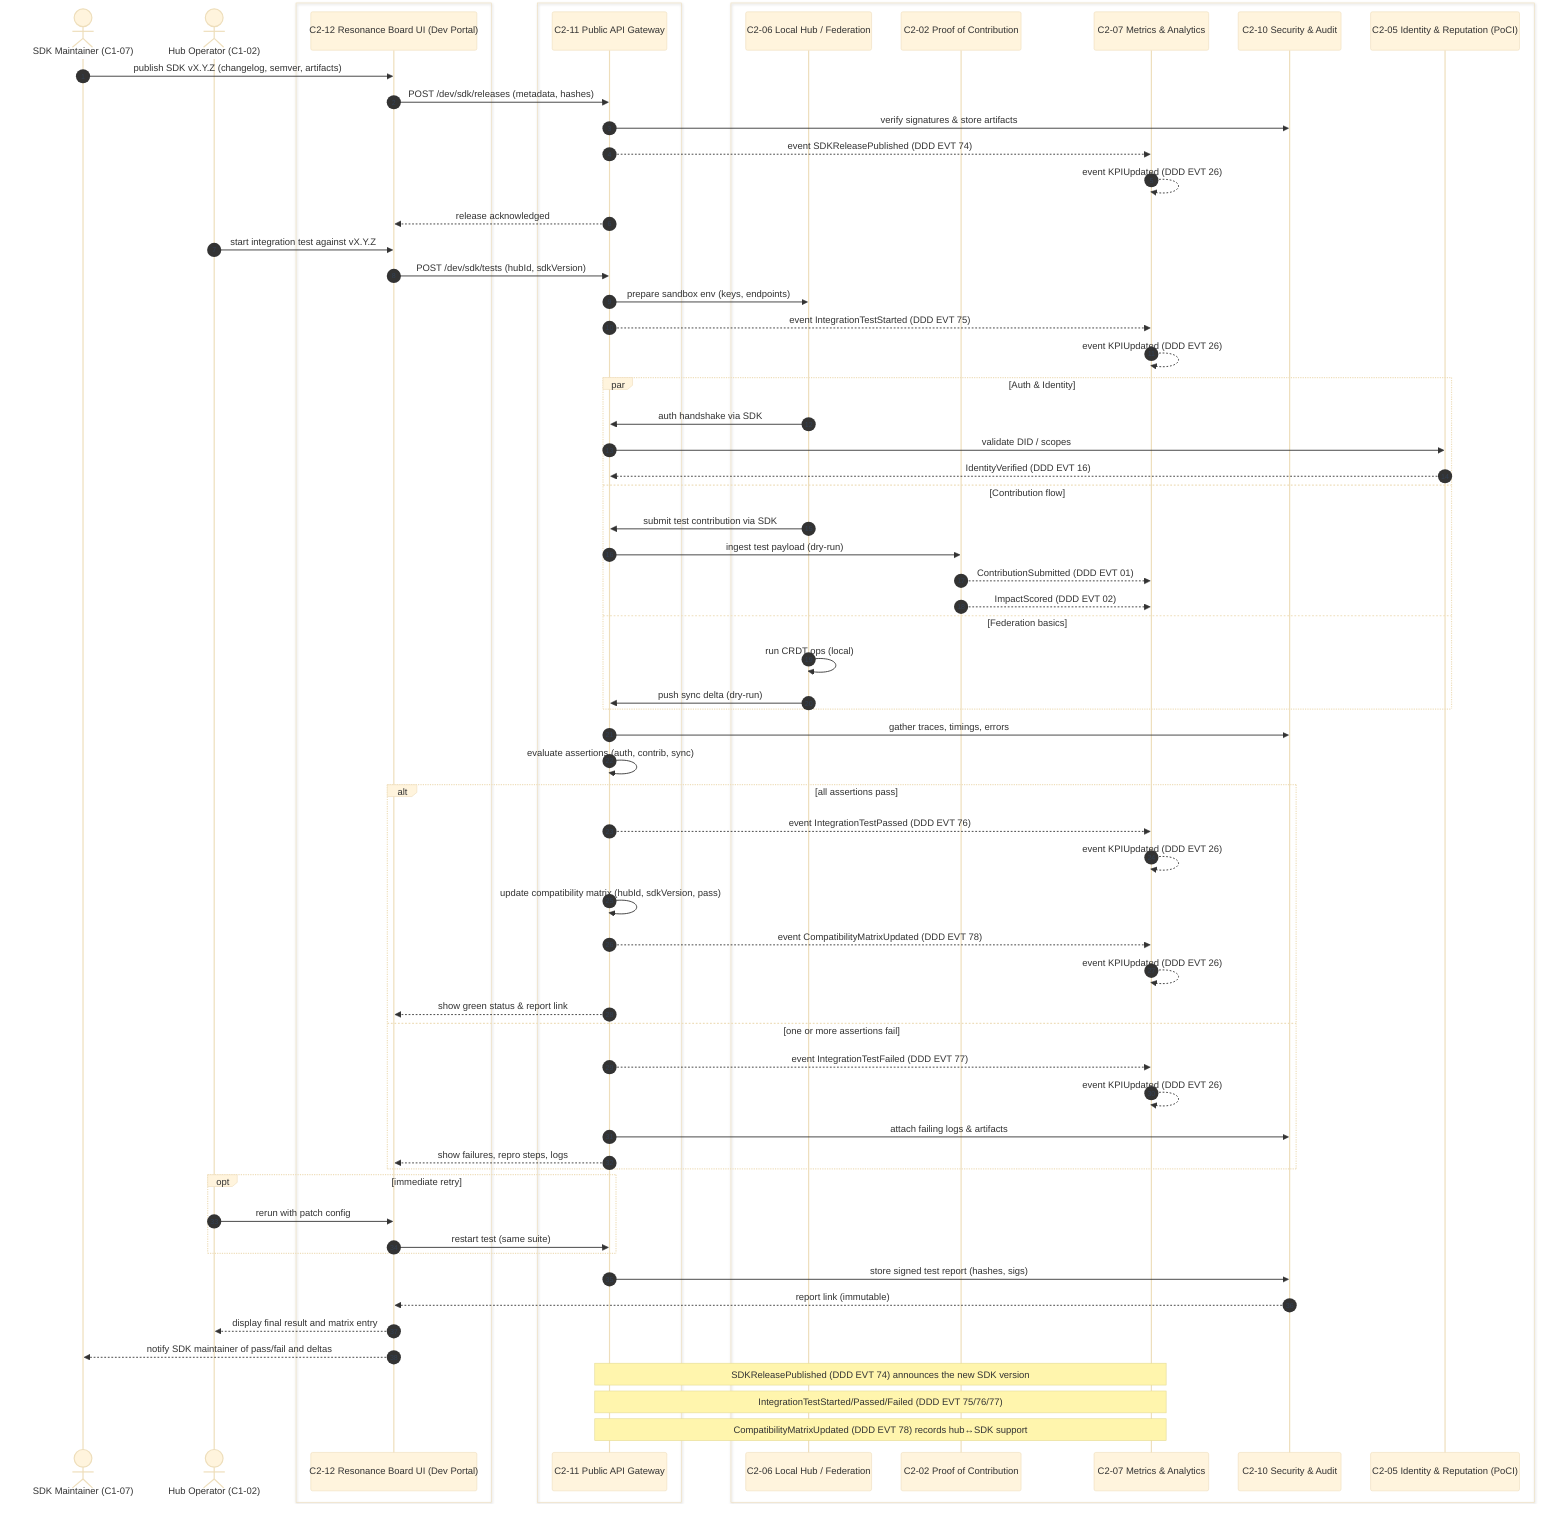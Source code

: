 %%{init: {'theme':'base','themeVariables':{ 'sequenceNumberColor':'#334155'}}}%%
sequenceDiagram
autonumber

actor M as SDK Maintainer (C1-07)
actor H as Hub Operator (C1-02)

box #8b5cf6 UI
  participant UI as C2-12 Resonance Board UI (Dev Portal)
end

box #fde68a Control or API
  participant API as C2-11 Public API Gateway
end

box #ff8b00 Core Services
  participant HUB as C2-06 Local Hub / Federation
  participant POC as C2-02 Proof of Contribution
  participant MET as C2-07 Metrics & Analytics
  participant SEC as C2-10 Security & Audit
  participant ID as C2-05 Identity & Reputation (PoCI)
end

%% -------- Publish SDK release --------
M ->> UI: publish SDK vX.Y.Z (changelog, semver, artifacts)
UI ->> API: POST /dev/sdk/releases (metadata, hashes)
API ->> SEC: verify signatures & store artifacts
API -->> MET: event SDKReleasePublished (DDD EVT 74)
MET -->> MET: event KPIUpdated (DDD EVT 26)
API -->> UI: release acknowledged

%% -------- Launch hub integration test --------
H ->> UI: start integration test against vX.Y.Z
UI ->> API: POST /dev/sdk/tests (hubId, sdkVersion)
API ->> HUB: prepare sandbox env (keys, endpoints)
API -->> MET: event IntegrationTestStarted (DDD EVT 75)
MET -->> MET: event KPIUpdated (DDD EVT 26)

%% -------- Execute compatibility suite --------
par Auth & Identity
  HUB ->> API: auth handshake via SDK
  API ->> ID: validate DID / scopes
  ID -->> API: IdentityVerified (DDD EVT 16)
and Contribution flow
  HUB ->> API: submit test contribution via SDK
  API ->> POC: ingest test payload (dry-run)
  POC -->> MET: ContributionSubmitted (DDD EVT 01)
  POC -->> MET: ImpactScored (DDD EVT 02)
and Federation basics
  HUB ->> HUB: run CRDT ops (local)
  HUB ->> API: push sync delta (dry-run)
end

%% -------- Collect results & assertions --------
API ->> SEC: gather traces, timings, errors
API ->> API: evaluate assertions (auth, contrib, sync)
alt all assertions pass
  API -->> MET: event IntegrationTestPassed (DDD EVT 76)
  MET -->> MET: event KPIUpdated (DDD EVT 26)
  API ->> API: update compatibility matrix (hubId, sdkVersion, pass)
  API -->> MET: event CompatibilityMatrixUpdated (DDD EVT 78)
  MET -->> MET: event KPIUpdated (DDD EVT 26)
  API -->> UI: show green status & report link
else one or more assertions fail
  API -->> MET: event IntegrationTestFailed (DDD EVT 77)
  MET -->> MET: event KPIUpdated (DDD EVT 26)
  API ->> SEC: attach failing logs & artifacts
  API -->> UI: show failures, repro steps, logs
end

%% -------- Optional regression loop --------
opt immediate retry
  H ->> UI: rerun with patch config
  UI ->> API: restart test (same suite)
end

%% -------- Publish artifacts --------
API ->> SEC: store signed test report (hashes, sigs)
SEC -->> UI: report link (immutable)

%% -------- Completion --------
UI -->> H: display final result and matrix entry
UI -->> M: notify SDK maintainer of pass/fail and deltas

%% Notes
Note over API,MET: SDKReleasePublished (DDD EVT 74) announces the new SDK version
Note over API,MET: IntegrationTestStarted/Passed/Failed (DDD EVT 75/76/77)
Note over API,MET: CompatibilityMatrixUpdated (DDD EVT 78) records hub↔SDK support